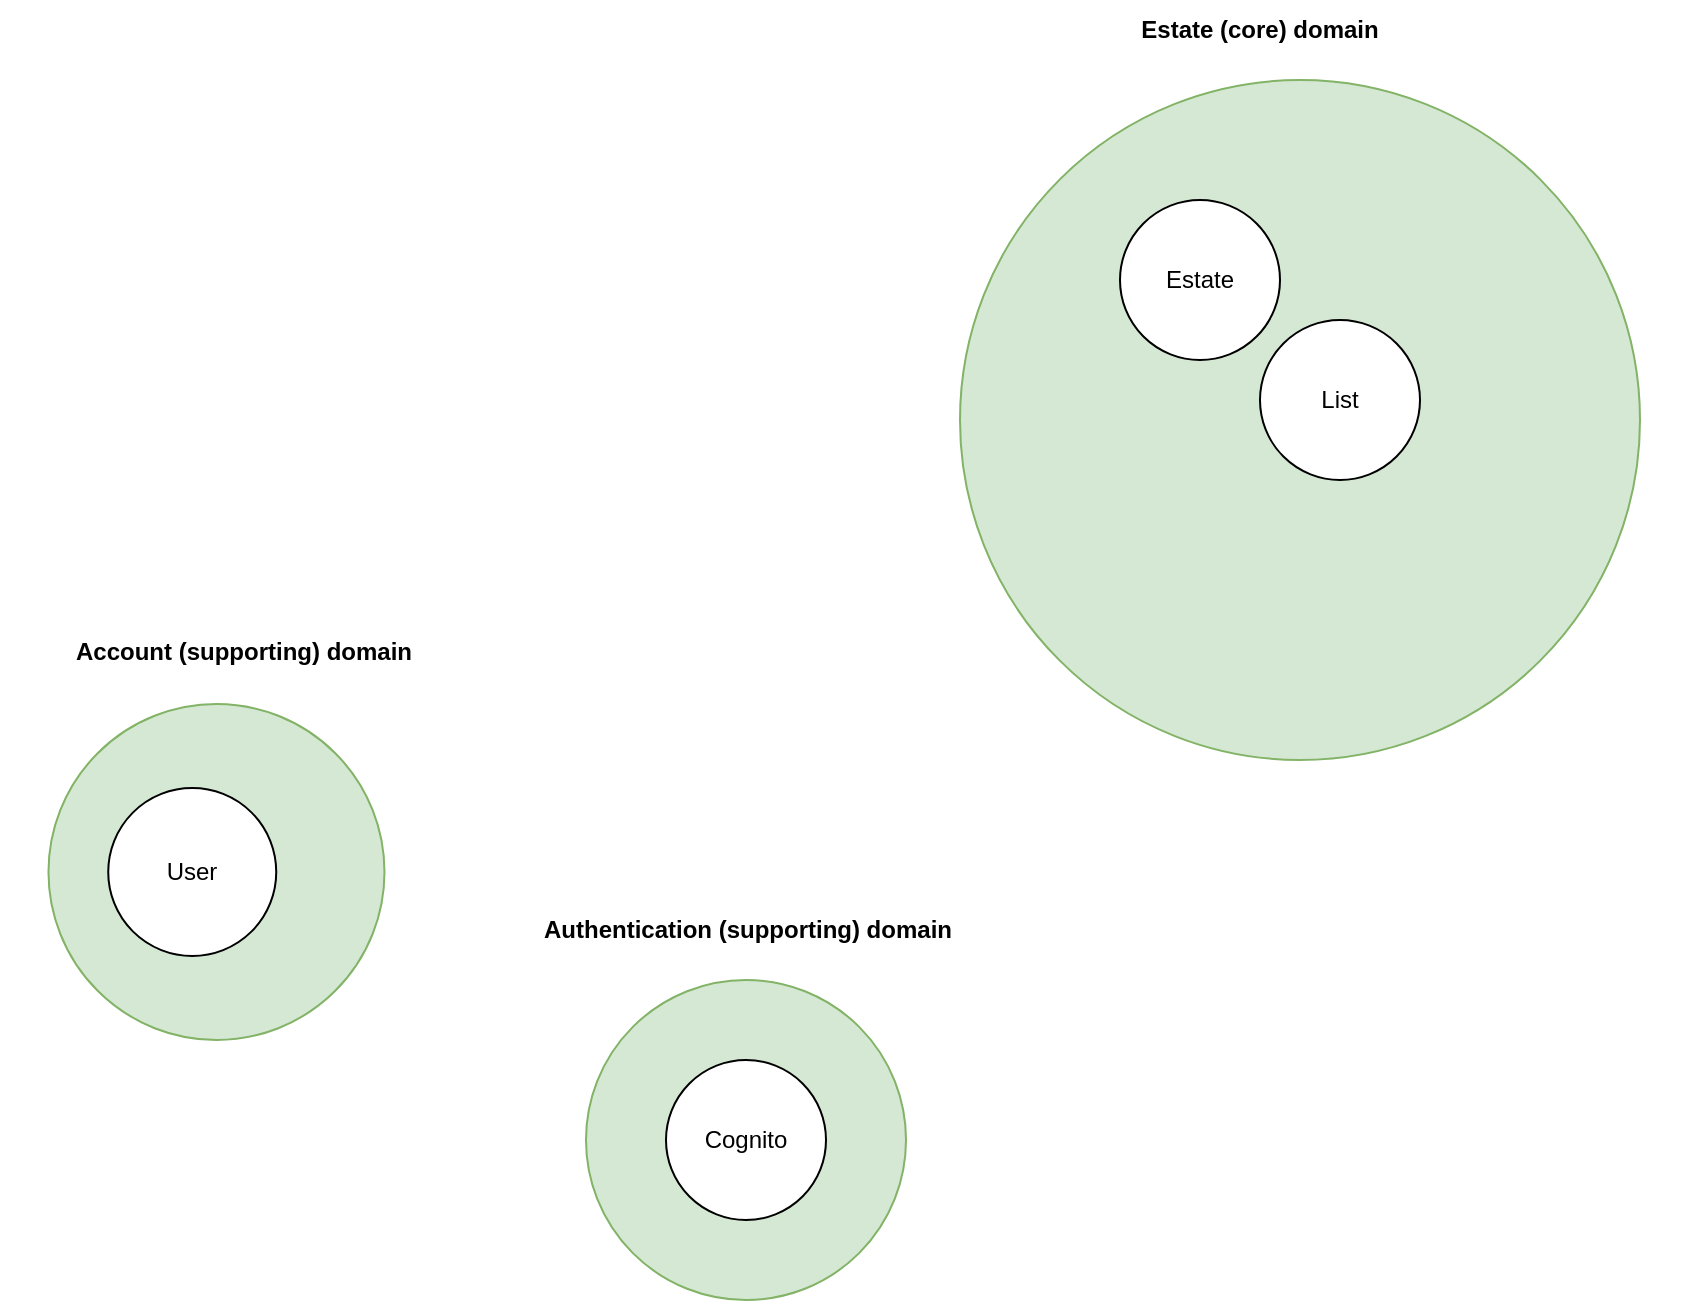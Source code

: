 <mxfile version="20.8.10" type="device"><diagram name="Page-1" id="cVjU8Fw7vYA0iK1DVuXE"><mxGraphModel dx="1050" dy="629" grid="1" gridSize="10" guides="1" tooltips="1" connect="1" arrows="1" fold="1" page="1" pageScale="1" pageWidth="850" pageHeight="1100" math="0" shadow="0"><root><mxCell id="0"/><mxCell id="1" parent="0"/><mxCell id="dm6nGEojDvNo9dbGVnJc-16" value="" style="group" vertex="1" connectable="0" parent="1"><mxGeometry x="20" y="340" width="230" height="210" as="geometry"/></mxCell><mxCell id="dm6nGEojDvNo9dbGVnJc-13" value="&lt;b&gt;Account (supporting) domain&lt;/b&gt;" style="text;html=1;strokeColor=none;fillColor=none;align=center;verticalAlign=middle;whiteSpace=wrap;rounded=0;" vertex="1" parent="dm6nGEojDvNo9dbGVnJc-16"><mxGeometry x="13.529" width="216.471" height="31.5" as="geometry"/></mxCell><mxCell id="dm6nGEojDvNo9dbGVnJc-15" value="" style="group" vertex="1" connectable="0" parent="dm6nGEojDvNo9dbGVnJc-16"><mxGeometry y="42" width="216.471" height="168" as="geometry"/></mxCell><mxCell id="dm6nGEojDvNo9dbGVnJc-10" value="" style="ellipse;whiteSpace=wrap;html=1;aspect=fixed;fillColor=#d5e8d4;strokeColor=#82b366;" vertex="1" parent="dm6nGEojDvNo9dbGVnJc-15"><mxGeometry x="24.24" width="168" height="168" as="geometry"/></mxCell><mxCell id="dm6nGEojDvNo9dbGVnJc-11" value="User" style="ellipse;whiteSpace=wrap;html=1;aspect=fixed;" vertex="1" parent="dm6nGEojDvNo9dbGVnJc-15"><mxGeometry x="54.118" y="42" width="84" height="84" as="geometry"/></mxCell><mxCell id="dm6nGEojDvNo9dbGVnJc-17" value="" style="group" vertex="1" connectable="0" parent="1"><mxGeometry x="280" y="480" width="230" height="200" as="geometry"/></mxCell><mxCell id="dm6nGEojDvNo9dbGVnJc-18" value="&lt;b&gt;Authentication (supporting) domain&lt;/b&gt;" style="text;html=1;strokeColor=none;fillColor=none;align=center;verticalAlign=middle;whiteSpace=wrap;rounded=0;" vertex="1" parent="dm6nGEojDvNo9dbGVnJc-17"><mxGeometry x="4" width="220" height="30" as="geometry"/></mxCell><mxCell id="dm6nGEojDvNo9dbGVnJc-19" value="" style="group" vertex="1" connectable="0" parent="dm6nGEojDvNo9dbGVnJc-17"><mxGeometry x="33" y="40" width="160" height="160" as="geometry"/></mxCell><mxCell id="dm6nGEojDvNo9dbGVnJc-20" value="" style="ellipse;whiteSpace=wrap;html=1;aspect=fixed;fillColor=#d5e8d4;strokeColor=#82b366;" vertex="1" parent="dm6nGEojDvNo9dbGVnJc-19"><mxGeometry width="160" height="160" as="geometry"/></mxCell><mxCell id="dm6nGEojDvNo9dbGVnJc-21" value="Cognito" style="ellipse;whiteSpace=wrap;html=1;aspect=fixed;" vertex="1" parent="dm6nGEojDvNo9dbGVnJc-19"><mxGeometry x="40" y="40" width="80" height="80" as="geometry"/></mxCell><mxCell id="dm6nGEojDvNo9dbGVnJc-4" value="" style="group;autosize=1;resizable=0;pointerEvents=0;" vertex="1" connectable="0" parent="1"><mxGeometry x="530" y="70" width="340" height="340" as="geometry"/></mxCell><mxCell id="dm6nGEojDvNo9dbGVnJc-1" value="" style="ellipse;whiteSpace=wrap;html=1;aspect=fixed;fillColor=#d5e8d4;strokeColor=#82b366;" vertex="1" parent="dm6nGEojDvNo9dbGVnJc-4"><mxGeometry x="-30" width="340" height="340" as="geometry"/></mxCell><mxCell id="dm6nGEojDvNo9dbGVnJc-2" value="Estate" style="ellipse;whiteSpace=wrap;html=1;aspect=fixed;" vertex="1" parent="dm6nGEojDvNo9dbGVnJc-4"><mxGeometry x="50" y="60" width="80" height="80" as="geometry"/></mxCell><mxCell id="dm6nGEojDvNo9dbGVnJc-3" value="List" style="ellipse;whiteSpace=wrap;html=1;aspect=fixed;" vertex="1" parent="dm6nGEojDvNo9dbGVnJc-4"><mxGeometry x="120" y="120" width="80" height="80" as="geometry"/></mxCell><mxCell id="dm6nGEojDvNo9dbGVnJc-5" value="&lt;b&gt;Estate (core) domain&lt;/b&gt;" style="text;html=1;strokeColor=none;fillColor=none;align=center;verticalAlign=middle;whiteSpace=wrap;rounded=0;" vertex="1" parent="1"><mxGeometry x="580" y="30" width="140" height="30" as="geometry"/></mxCell></root></mxGraphModel></diagram></mxfile>